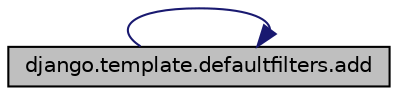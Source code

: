digraph "django.template.defaultfilters.add"
{
 // LATEX_PDF_SIZE
  edge [fontname="Helvetica",fontsize="10",labelfontname="Helvetica",labelfontsize="10"];
  node [fontname="Helvetica",fontsize="10",shape=record];
  rankdir="LR";
  Node1 [label="django.template.defaultfilters.add",height=0.2,width=0.4,color="black", fillcolor="grey75", style="filled", fontcolor="black",tooltip="INTEGERS #."];
  Node1 -> Node1 [color="midnightblue",fontsize="10",style="solid",fontname="Helvetica"];
}
